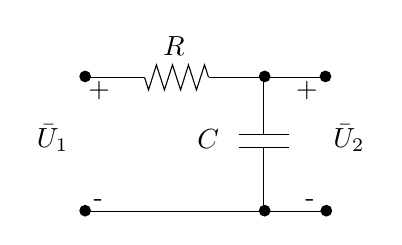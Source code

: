 \begin{tikzpicture}[y=-1cm]
\sf
\draw[black] (3.767,3.464) -- (4.549,3.464);
\draw[black] (3.771,4.198) -- (3.771,3.46) -- (3.078,3.46);
\draw[black] (3.071,3.462) -- (3.02,3.304) -- (2.918,3.622) -- (2.816,3.304) -- (2.716,3.622) -- (2.613,3.304) -- (2.511,3.622) -- (2.409,3.304) -- (2.309,3.622) -- (2.258,3.462);
\path (4.32,3.724) node[text=black,anchor=base] {+};
\path (4.358,5.1) node[text=black,anchor=base] {-};
\filldraw[black] (4.556,3.451) ellipse (0.067cm and 0.067cm);
\filldraw[black] (3.784,3.451) ellipse (0.067cm and 0.067cm);
\filldraw[black] (4.567,5.156) ellipse (0.067cm and 0.067cm);
\filldraw[black] (3.784,5.156) ellipse (0.067cm and 0.067cm);
\path (4.531,4.349) node[text=black,anchor=base west] {$\bar{U}_2$};
\path (3.331,4.367) node[text=black,anchor=base east] {$C$};
\path (2.633,3.189) node[text=black,anchor=base] {$R$};
\path (1.413,4.349) node[text=black,anchor=base east] {$\bar{U}_1$};
\filldraw[black] (1.504,3.451) ellipse (0.067cm and 0.067cm);
\filldraw[black] (1.504,5.156) ellipse (0.067cm and 0.067cm);
\path (1.671,5.1) node[text=black,anchor=base] {-};
\path (1.682,3.724) node[text=black,anchor=base] {+};
\draw (3.453,4.349) -- (4.089,4.349);
\draw (3.453,4.193) -- (4.089,4.193);
\draw (1.498,5.167) -- (4.562,5.167);
\draw (2.256,3.467) -- (1.498,3.467);
\draw (3.771,4.349) -- (3.771,5.167);

\end{tikzpicture}%

%% Configure (x)emacs for this file ...
%% Local Variables:
%% mode: latex
%% End: